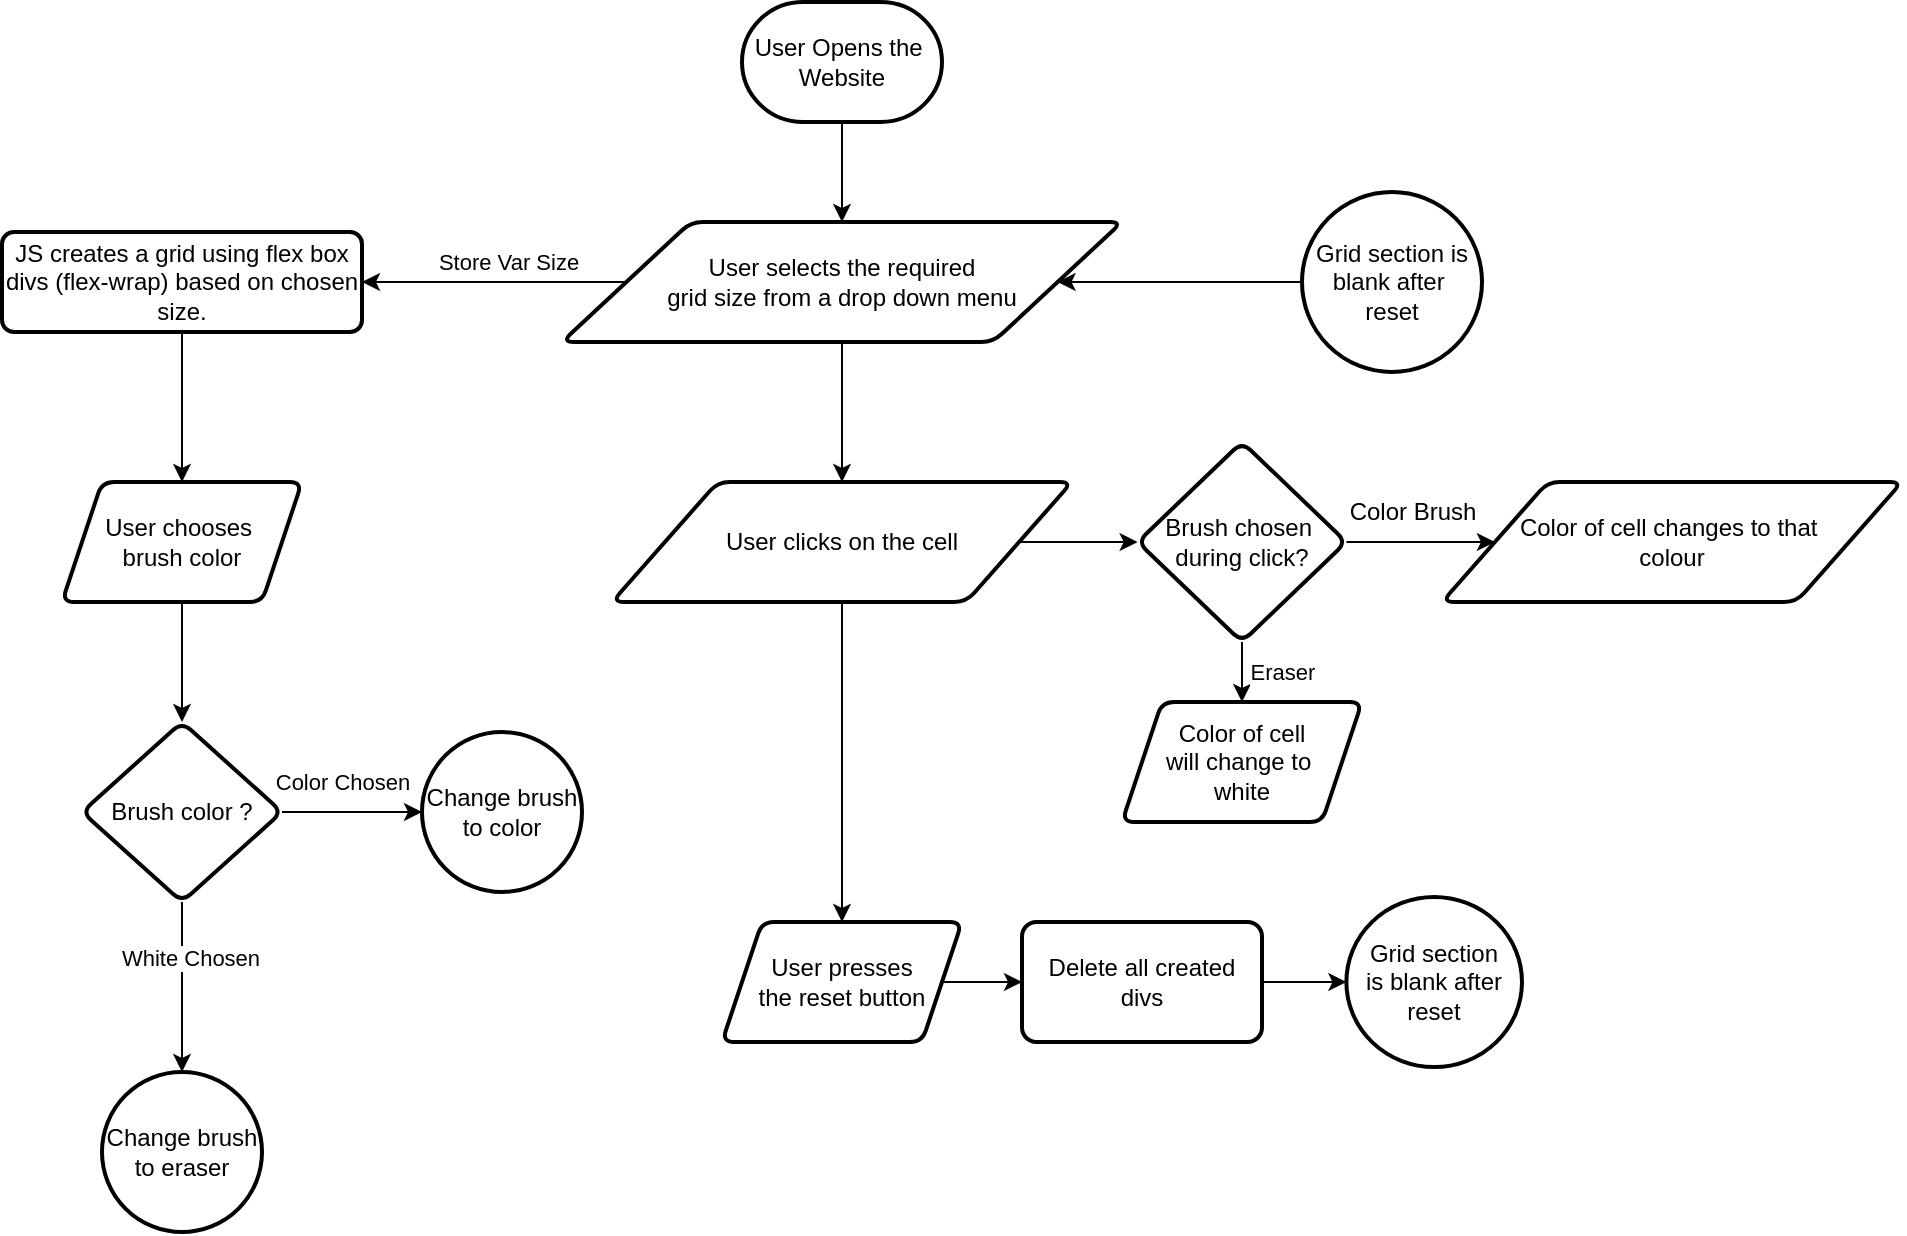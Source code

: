 <mxfile version="25.0.2">
  <diagram id="C5RBs43oDa-KdzZeNtuy" name="Page-1">
    <mxGraphModel dx="1811" dy="746" grid="1" gridSize="10" guides="1" tooltips="1" connect="1" arrows="1" fold="1" page="1" pageScale="1" pageWidth="827" pageHeight="1169" math="0" shadow="0">
      <root>
        <mxCell id="WIyWlLk6GJQsqaUBKTNV-0" />
        <mxCell id="WIyWlLk6GJQsqaUBKTNV-1" parent="WIyWlLk6GJQsqaUBKTNV-0" />
        <mxCell id="SFli8Rj8lRWZfFLAt0B0-7" value="" style="edgeStyle=orthogonalEdgeStyle;rounded=0;orthogonalLoop=1;jettySize=auto;html=1;" edge="1" parent="WIyWlLk6GJQsqaUBKTNV-1" source="Ol5cV7zZzSv091YTeWne-0" target="Ol5cV7zZzSv091YTeWne-6">
          <mxGeometry relative="1" as="geometry" />
        </mxCell>
        <mxCell id="Ol5cV7zZzSv091YTeWne-0" value="User Opens the&amp;nbsp;&lt;div&gt;Website&lt;/div&gt;" style="strokeWidth=2;html=1;shape=mxgraph.flowchart.terminator;whiteSpace=wrap;" parent="WIyWlLk6GJQsqaUBKTNV-1" vertex="1">
          <mxGeometry x="350" y="60" width="100" height="60" as="geometry" />
        </mxCell>
        <mxCell id="Ol5cV7zZzSv091YTeWne-8" value="" style="edgeStyle=orthogonalEdgeStyle;rounded=0;orthogonalLoop=1;jettySize=auto;html=1;" parent="WIyWlLk6GJQsqaUBKTNV-1" source="Ol5cV7zZzSv091YTeWne-6" target="Ol5cV7zZzSv091YTeWne-7" edge="1">
          <mxGeometry relative="1" as="geometry" />
        </mxCell>
        <mxCell id="Ol5cV7zZzSv091YTeWne-9" value="Store Var Size" style="edgeLabel;html=1;align=center;verticalAlign=middle;resizable=0;points=[];" parent="Ol5cV7zZzSv091YTeWne-8" vertex="1" connectable="0">
          <mxGeometry x="-0.1" y="-3" relative="1" as="geometry">
            <mxPoint y="-7" as="offset" />
          </mxGeometry>
        </mxCell>
        <mxCell id="Ol5cV7zZzSv091YTeWne-24" value="" style="edgeStyle=orthogonalEdgeStyle;rounded=0;orthogonalLoop=1;jettySize=auto;html=1;" parent="WIyWlLk6GJQsqaUBKTNV-1" source="Ol5cV7zZzSv091YTeWne-6" target="Ol5cV7zZzSv091YTeWne-23" edge="1">
          <mxGeometry relative="1" as="geometry" />
        </mxCell>
        <mxCell id="SFli8Rj8lRWZfFLAt0B0-11" value="" style="edgeStyle=orthogonalEdgeStyle;rounded=0;orthogonalLoop=1;jettySize=auto;html=1;" edge="1" parent="WIyWlLk6GJQsqaUBKTNV-1" source="SFli8Rj8lRWZfFLAt0B0-10" target="Ol5cV7zZzSv091YTeWne-6">
          <mxGeometry relative="1" as="geometry" />
        </mxCell>
        <mxCell id="Ol5cV7zZzSv091YTeWne-6" value="User selects the required&lt;div&gt;grid size from a drop down menu&lt;/div&gt;" style="shape=parallelogram;html=1;strokeWidth=2;perimeter=parallelogramPerimeter;whiteSpace=wrap;rounded=1;arcSize=12;size=0.23;" parent="WIyWlLk6GJQsqaUBKTNV-1" vertex="1">
          <mxGeometry x="260" y="170" width="280" height="60" as="geometry" />
        </mxCell>
        <mxCell id="Ol5cV7zZzSv091YTeWne-14" value="" style="edgeStyle=orthogonalEdgeStyle;rounded=0;orthogonalLoop=1;jettySize=auto;html=1;" parent="WIyWlLk6GJQsqaUBKTNV-1" source="Ol5cV7zZzSv091YTeWne-7" target="Ol5cV7zZzSv091YTeWne-13" edge="1">
          <mxGeometry relative="1" as="geometry" />
        </mxCell>
        <mxCell id="Ol5cV7zZzSv091YTeWne-7" value="JS creates a grid using flex box divs (flex-wrap) based on chosen size." style="whiteSpace=wrap;html=1;strokeWidth=2;rounded=1;arcSize=12;" parent="WIyWlLk6GJQsqaUBKTNV-1" vertex="1">
          <mxGeometry x="-20" y="175" width="180" height="50" as="geometry" />
        </mxCell>
        <mxCell id="Ol5cV7zZzSv091YTeWne-16" value="" style="edgeStyle=orthogonalEdgeStyle;rounded=0;orthogonalLoop=1;jettySize=auto;html=1;" parent="WIyWlLk6GJQsqaUBKTNV-1" source="Ol5cV7zZzSv091YTeWne-13" target="Ol5cV7zZzSv091YTeWne-15" edge="1">
          <mxGeometry relative="1" as="geometry" />
        </mxCell>
        <mxCell id="Ol5cV7zZzSv091YTeWne-13" value="User chooses&amp;nbsp;&lt;div&gt;brush&amp;nbsp;&lt;span style=&quot;background-color: initial;&quot;&gt;color&lt;/span&gt;&lt;/div&gt;" style="shape=parallelogram;perimeter=parallelogramPerimeter;whiteSpace=wrap;html=1;fixedSize=1;strokeWidth=2;rounded=1;arcSize=12;" parent="WIyWlLk6GJQsqaUBKTNV-1" vertex="1">
          <mxGeometry x="10" y="300" width="120" height="60" as="geometry" />
        </mxCell>
        <mxCell id="Ol5cV7zZzSv091YTeWne-18" value="" style="edgeStyle=orthogonalEdgeStyle;rounded=0;orthogonalLoop=1;jettySize=auto;html=1;" parent="WIyWlLk6GJQsqaUBKTNV-1" source="Ol5cV7zZzSv091YTeWne-15" target="Ol5cV7zZzSv091YTeWne-17" edge="1">
          <mxGeometry relative="1" as="geometry" />
        </mxCell>
        <mxCell id="Ol5cV7zZzSv091YTeWne-19" value="Color Chosen" style="edgeLabel;html=1;align=center;verticalAlign=middle;resizable=0;points=[];" parent="Ol5cV7zZzSv091YTeWne-18" vertex="1" connectable="0">
          <mxGeometry x="-0.517" y="1" relative="1" as="geometry">
            <mxPoint x="13" y="-14" as="offset" />
          </mxGeometry>
        </mxCell>
        <mxCell id="Ol5cV7zZzSv091YTeWne-21" value="" style="edgeStyle=orthogonalEdgeStyle;rounded=0;orthogonalLoop=1;jettySize=auto;html=1;" parent="WIyWlLk6GJQsqaUBKTNV-1" source="Ol5cV7zZzSv091YTeWne-15" target="Ol5cV7zZzSv091YTeWne-20" edge="1">
          <mxGeometry relative="1" as="geometry" />
        </mxCell>
        <mxCell id="Ol5cV7zZzSv091YTeWne-22" value="White Chosen" style="edgeLabel;html=1;align=center;verticalAlign=middle;resizable=0;points=[];" parent="Ol5cV7zZzSv091YTeWne-21" vertex="1" connectable="0">
          <mxGeometry x="-0.338" y="4" relative="1" as="geometry">
            <mxPoint as="offset" />
          </mxGeometry>
        </mxCell>
        <mxCell id="Ol5cV7zZzSv091YTeWne-15" value="Brush color ?" style="rhombus;whiteSpace=wrap;html=1;strokeWidth=2;rounded=1;arcSize=12;" parent="WIyWlLk6GJQsqaUBKTNV-1" vertex="1">
          <mxGeometry x="20" y="420" width="100" height="90" as="geometry" />
        </mxCell>
        <mxCell id="Ol5cV7zZzSv091YTeWne-17" value="Change brush&lt;div&gt;to color&lt;/div&gt;" style="ellipse;whiteSpace=wrap;html=1;strokeWidth=2;rounded=1;arcSize=12;" parent="WIyWlLk6GJQsqaUBKTNV-1" vertex="1">
          <mxGeometry x="190" y="425" width="80" height="80" as="geometry" />
        </mxCell>
        <mxCell id="Ol5cV7zZzSv091YTeWne-20" value="Change brush&lt;div&gt;to eraser&lt;/div&gt;" style="ellipse;whiteSpace=wrap;html=1;strokeWidth=2;rounded=1;arcSize=12;" parent="WIyWlLk6GJQsqaUBKTNV-1" vertex="1">
          <mxGeometry x="30" y="595" width="80" height="80" as="geometry" />
        </mxCell>
        <mxCell id="Ol5cV7zZzSv091YTeWne-26" value="" style="edgeStyle=orthogonalEdgeStyle;rounded=0;orthogonalLoop=1;jettySize=auto;html=1;" parent="WIyWlLk6GJQsqaUBKTNV-1" source="Ol5cV7zZzSv091YTeWne-23" target="Ol5cV7zZzSv091YTeWne-25" edge="1">
          <mxGeometry relative="1" as="geometry" />
        </mxCell>
        <mxCell id="SFli8Rj8lRWZfFLAt0B0-2" value="" style="edgeStyle=orthogonalEdgeStyle;rounded=0;orthogonalLoop=1;jettySize=auto;html=1;" edge="1" parent="WIyWlLk6GJQsqaUBKTNV-1" source="Ol5cV7zZzSv091YTeWne-23" target="SFli8Rj8lRWZfFLAt0B0-1">
          <mxGeometry relative="1" as="geometry" />
        </mxCell>
        <mxCell id="Ol5cV7zZzSv091YTeWne-23" value="User clicks on the cell" style="shape=parallelogram;html=1;strokeWidth=2;perimeter=parallelogramPerimeter;whiteSpace=wrap;rounded=1;arcSize=12;size=0.23;" parent="WIyWlLk6GJQsqaUBKTNV-1" vertex="1">
          <mxGeometry x="285" y="300" width="230" height="60" as="geometry" />
        </mxCell>
        <mxCell id="Ol5cV7zZzSv091YTeWne-28" value="" style="edgeStyle=orthogonalEdgeStyle;rounded=0;orthogonalLoop=1;jettySize=auto;html=1;" parent="WIyWlLk6GJQsqaUBKTNV-1" source="Ol5cV7zZzSv091YTeWne-25" target="Ol5cV7zZzSv091YTeWne-27" edge="1">
          <mxGeometry relative="1" as="geometry" />
        </mxCell>
        <mxCell id="Ol5cV7zZzSv091YTeWne-31" value="" style="edgeStyle=orthogonalEdgeStyle;rounded=0;orthogonalLoop=1;jettySize=auto;html=1;" parent="WIyWlLk6GJQsqaUBKTNV-1" source="Ol5cV7zZzSv091YTeWne-25" target="Ol5cV7zZzSv091YTeWne-30" edge="1">
          <mxGeometry relative="1" as="geometry" />
        </mxCell>
        <mxCell id="Ol5cV7zZzSv091YTeWne-32" value="Eraser" style="edgeLabel;html=1;align=center;verticalAlign=middle;resizable=0;points=[];" parent="Ol5cV7zZzSv091YTeWne-31" vertex="1" connectable="0">
          <mxGeometry x="-0.412" y="-2" relative="1" as="geometry">
            <mxPoint x="22" as="offset" />
          </mxGeometry>
        </mxCell>
        <mxCell id="Ol5cV7zZzSv091YTeWne-25" value="Brush&amp;nbsp;&lt;span style=&quot;background-color: initial;&quot;&gt;chosen&amp;nbsp;&lt;/span&gt;&lt;div&gt;&lt;span style=&quot;background-color: initial;&quot;&gt;during click?&lt;/span&gt;&lt;/div&gt;" style="rhombus;whiteSpace=wrap;html=1;strokeWidth=2;rounded=1;arcSize=12;" parent="WIyWlLk6GJQsqaUBKTNV-1" vertex="1">
          <mxGeometry x="547.82" y="280" width="104.37" height="100" as="geometry" />
        </mxCell>
        <mxCell id="Ol5cV7zZzSv091YTeWne-27" value="Color of cell changes to that&amp;nbsp;&lt;div&gt;colour&lt;/div&gt;" style="shape=parallelogram;html=1;strokeWidth=2;perimeter=parallelogramPerimeter;whiteSpace=wrap;rounded=1;arcSize=12;size=0.23;" parent="WIyWlLk6GJQsqaUBKTNV-1" vertex="1">
          <mxGeometry x="700.01" y="300" width="230" height="60" as="geometry" />
        </mxCell>
        <mxCell id="Ol5cV7zZzSv091YTeWne-29" value="Color Brush" style="text;html=1;align=center;verticalAlign=middle;resizable=0;points=[];autosize=1;strokeColor=none;fillColor=none;" parent="WIyWlLk6GJQsqaUBKTNV-1" vertex="1">
          <mxGeometry x="640" y="300" width="90" height="30" as="geometry" />
        </mxCell>
        <mxCell id="Ol5cV7zZzSv091YTeWne-30" value="Color of cell&lt;div&gt;will change to&amp;nbsp;&lt;/div&gt;&lt;div&gt;white&lt;/div&gt;" style="shape=parallelogram;perimeter=parallelogramPerimeter;whiteSpace=wrap;html=1;fixedSize=1;strokeWidth=2;rounded=1;arcSize=12;" parent="WIyWlLk6GJQsqaUBKTNV-1" vertex="1">
          <mxGeometry x="540.005" y="410" width="120" height="60" as="geometry" />
        </mxCell>
        <mxCell id="SFli8Rj8lRWZfFLAt0B0-6" value="" style="edgeStyle=orthogonalEdgeStyle;rounded=0;orthogonalLoop=1;jettySize=auto;html=1;" edge="1" parent="WIyWlLk6GJQsqaUBKTNV-1" source="SFli8Rj8lRWZfFLAt0B0-1" target="SFli8Rj8lRWZfFLAt0B0-5">
          <mxGeometry relative="1" as="geometry" />
        </mxCell>
        <mxCell id="SFli8Rj8lRWZfFLAt0B0-1" value="User presses&lt;div&gt;the reset button&lt;/div&gt;" style="shape=parallelogram;perimeter=parallelogramPerimeter;whiteSpace=wrap;html=1;fixedSize=1;strokeWidth=2;rounded=1;arcSize=12;" vertex="1" parent="WIyWlLk6GJQsqaUBKTNV-1">
          <mxGeometry x="340" y="520" width="120" height="60" as="geometry" />
        </mxCell>
        <mxCell id="SFli8Rj8lRWZfFLAt0B0-9" value="" style="edgeStyle=orthogonalEdgeStyle;rounded=0;orthogonalLoop=1;jettySize=auto;html=1;" edge="1" parent="WIyWlLk6GJQsqaUBKTNV-1" source="SFli8Rj8lRWZfFLAt0B0-5" target="SFli8Rj8lRWZfFLAt0B0-8">
          <mxGeometry relative="1" as="geometry" />
        </mxCell>
        <mxCell id="SFli8Rj8lRWZfFLAt0B0-5" value="Delete all created&lt;div&gt;divs&lt;/div&gt;" style="whiteSpace=wrap;html=1;strokeWidth=2;rounded=1;arcSize=12;" vertex="1" parent="WIyWlLk6GJQsqaUBKTNV-1">
          <mxGeometry x="490" y="520" width="120" height="60" as="geometry" />
        </mxCell>
        <mxCell id="SFli8Rj8lRWZfFLAt0B0-8" value="Grid&amp;nbsp;&lt;span style=&quot;background-color: initial;&quot;&gt;section&lt;/span&gt;&lt;div&gt;is blank after&lt;/div&gt;&lt;div&gt;reset&lt;/div&gt;" style="ellipse;whiteSpace=wrap;html=1;strokeWidth=2;rounded=1;arcSize=12;" vertex="1" parent="WIyWlLk6GJQsqaUBKTNV-1">
          <mxGeometry x="652.19" y="507.5" width="87.81" height="85" as="geometry" />
        </mxCell>
        <mxCell id="SFli8Rj8lRWZfFLAt0B0-10" value="Grid section is&lt;div&gt;blank after&amp;nbsp;&lt;/div&gt;&lt;div&gt;reset&lt;/div&gt;" style="ellipse;whiteSpace=wrap;html=1;strokeWidth=2;rounded=1;arcSize=12;" vertex="1" parent="WIyWlLk6GJQsqaUBKTNV-1">
          <mxGeometry x="630" y="155" width="90" height="90" as="geometry" />
        </mxCell>
      </root>
    </mxGraphModel>
  </diagram>
</mxfile>
